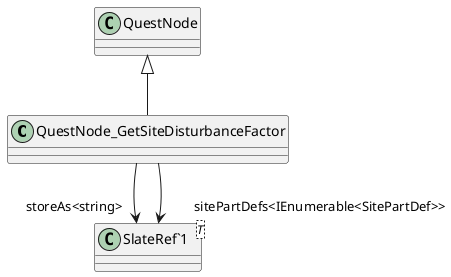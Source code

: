 @startuml
class QuestNode_GetSiteDisturbanceFactor {
}
class "SlateRef`1"<T> {
}
QuestNode <|-- QuestNode_GetSiteDisturbanceFactor
QuestNode_GetSiteDisturbanceFactor --> "storeAs<string>" "SlateRef`1"
QuestNode_GetSiteDisturbanceFactor --> "sitePartDefs<IEnumerable<SitePartDef>>" "SlateRef`1"
@enduml
